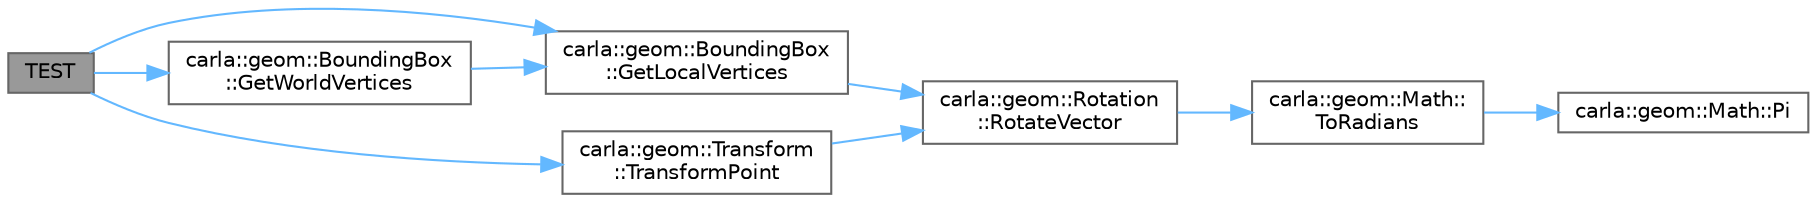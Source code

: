 digraph "TEST"
{
 // INTERACTIVE_SVG=YES
 // LATEX_PDF_SIZE
  bgcolor="transparent";
  edge [fontname=Helvetica,fontsize=10,labelfontname=Helvetica,labelfontsize=10];
  node [fontname=Helvetica,fontsize=10,shape=box,height=0.2,width=0.4];
  rankdir="LR";
  Node1 [id="Node000001",label="TEST",height=0.2,width=0.4,color="gray40", fillcolor="grey60", style="filled", fontcolor="black",tooltip=" "];
  Node1 -> Node2 [id="edge1_Node000001_Node000002",color="steelblue1",style="solid",tooltip=" "];
  Node2 [id="Node000002",label="carla::geom::BoundingBox\l::GetLocalVertices",height=0.2,width=0.4,color="grey40", fillcolor="white", style="filled",URL="$d8/d68/classcarla_1_1geom_1_1BoundingBox.html#a858af2968614ab6cad088aeb9f9d02ee",tooltip="Returns the positions of the 8 vertices of this BoundingBox in local space."];
  Node2 -> Node3 [id="edge2_Node000002_Node000003",color="steelblue1",style="solid",tooltip=" "];
  Node3 [id="Node000003",label="carla::geom::Rotation\l::RotateVector",height=0.2,width=0.4,color="grey40", fillcolor="white", style="filled",URL="$d8/dba/classcarla_1_1geom_1_1Rotation.html#ae5c4c69bc07cfb7fb46758ed2c8cb56e",tooltip=" "];
  Node3 -> Node4 [id="edge3_Node000003_Node000004",color="steelblue1",style="solid",tooltip=" "];
  Node4 [id="Node000004",label="carla::geom::Math::\lToRadians",height=0.2,width=0.4,color="grey40", fillcolor="white", style="filled",URL="$d0/dea/classcarla_1_1geom_1_1Math.html#a2bd79912876dfbab9354c0bb841320e4",tooltip=" "];
  Node4 -> Node5 [id="edge4_Node000004_Node000005",color="steelblue1",style="solid",tooltip=" "];
  Node5 [id="Node000005",label="carla::geom::Math::Pi",height=0.2,width=0.4,color="grey40", fillcolor="white", style="filled",URL="$d0/dea/classcarla_1_1geom_1_1Math.html#abb591fc2a3085df22fc224a9d77cef11",tooltip=" "];
  Node1 -> Node6 [id="edge5_Node000001_Node000006",color="steelblue1",style="solid",tooltip=" "];
  Node6 [id="Node000006",label="carla::geom::BoundingBox\l::GetWorldVertices",height=0.2,width=0.4,color="grey40", fillcolor="white", style="filled",URL="$d8/d68/classcarla_1_1geom_1_1BoundingBox.html#ae79d81bd427678144a5bd3d704fc7a71",tooltip="Returns the positions of the 8 vertices of this BoundingBox in world space."];
  Node6 -> Node2 [id="edge6_Node000006_Node000002",color="steelblue1",style="solid",tooltip=" "];
  Node1 -> Node7 [id="edge7_Node000001_Node000007",color="steelblue1",style="solid",tooltip=" "];
  Node7 [id="Node000007",label="carla::geom::Transform\l::TransformPoint",height=0.2,width=0.4,color="grey40", fillcolor="white", style="filled",URL="$de/da4/classcarla_1_1geom_1_1Transform.html#a3cc49b5e9c8293dec0c89a1cac2ceae8",tooltip="Applies this transformation to in_point (first translation then rotation)."];
  Node7 -> Node3 [id="edge8_Node000007_Node000003",color="steelblue1",style="solid",tooltip=" "];
}
